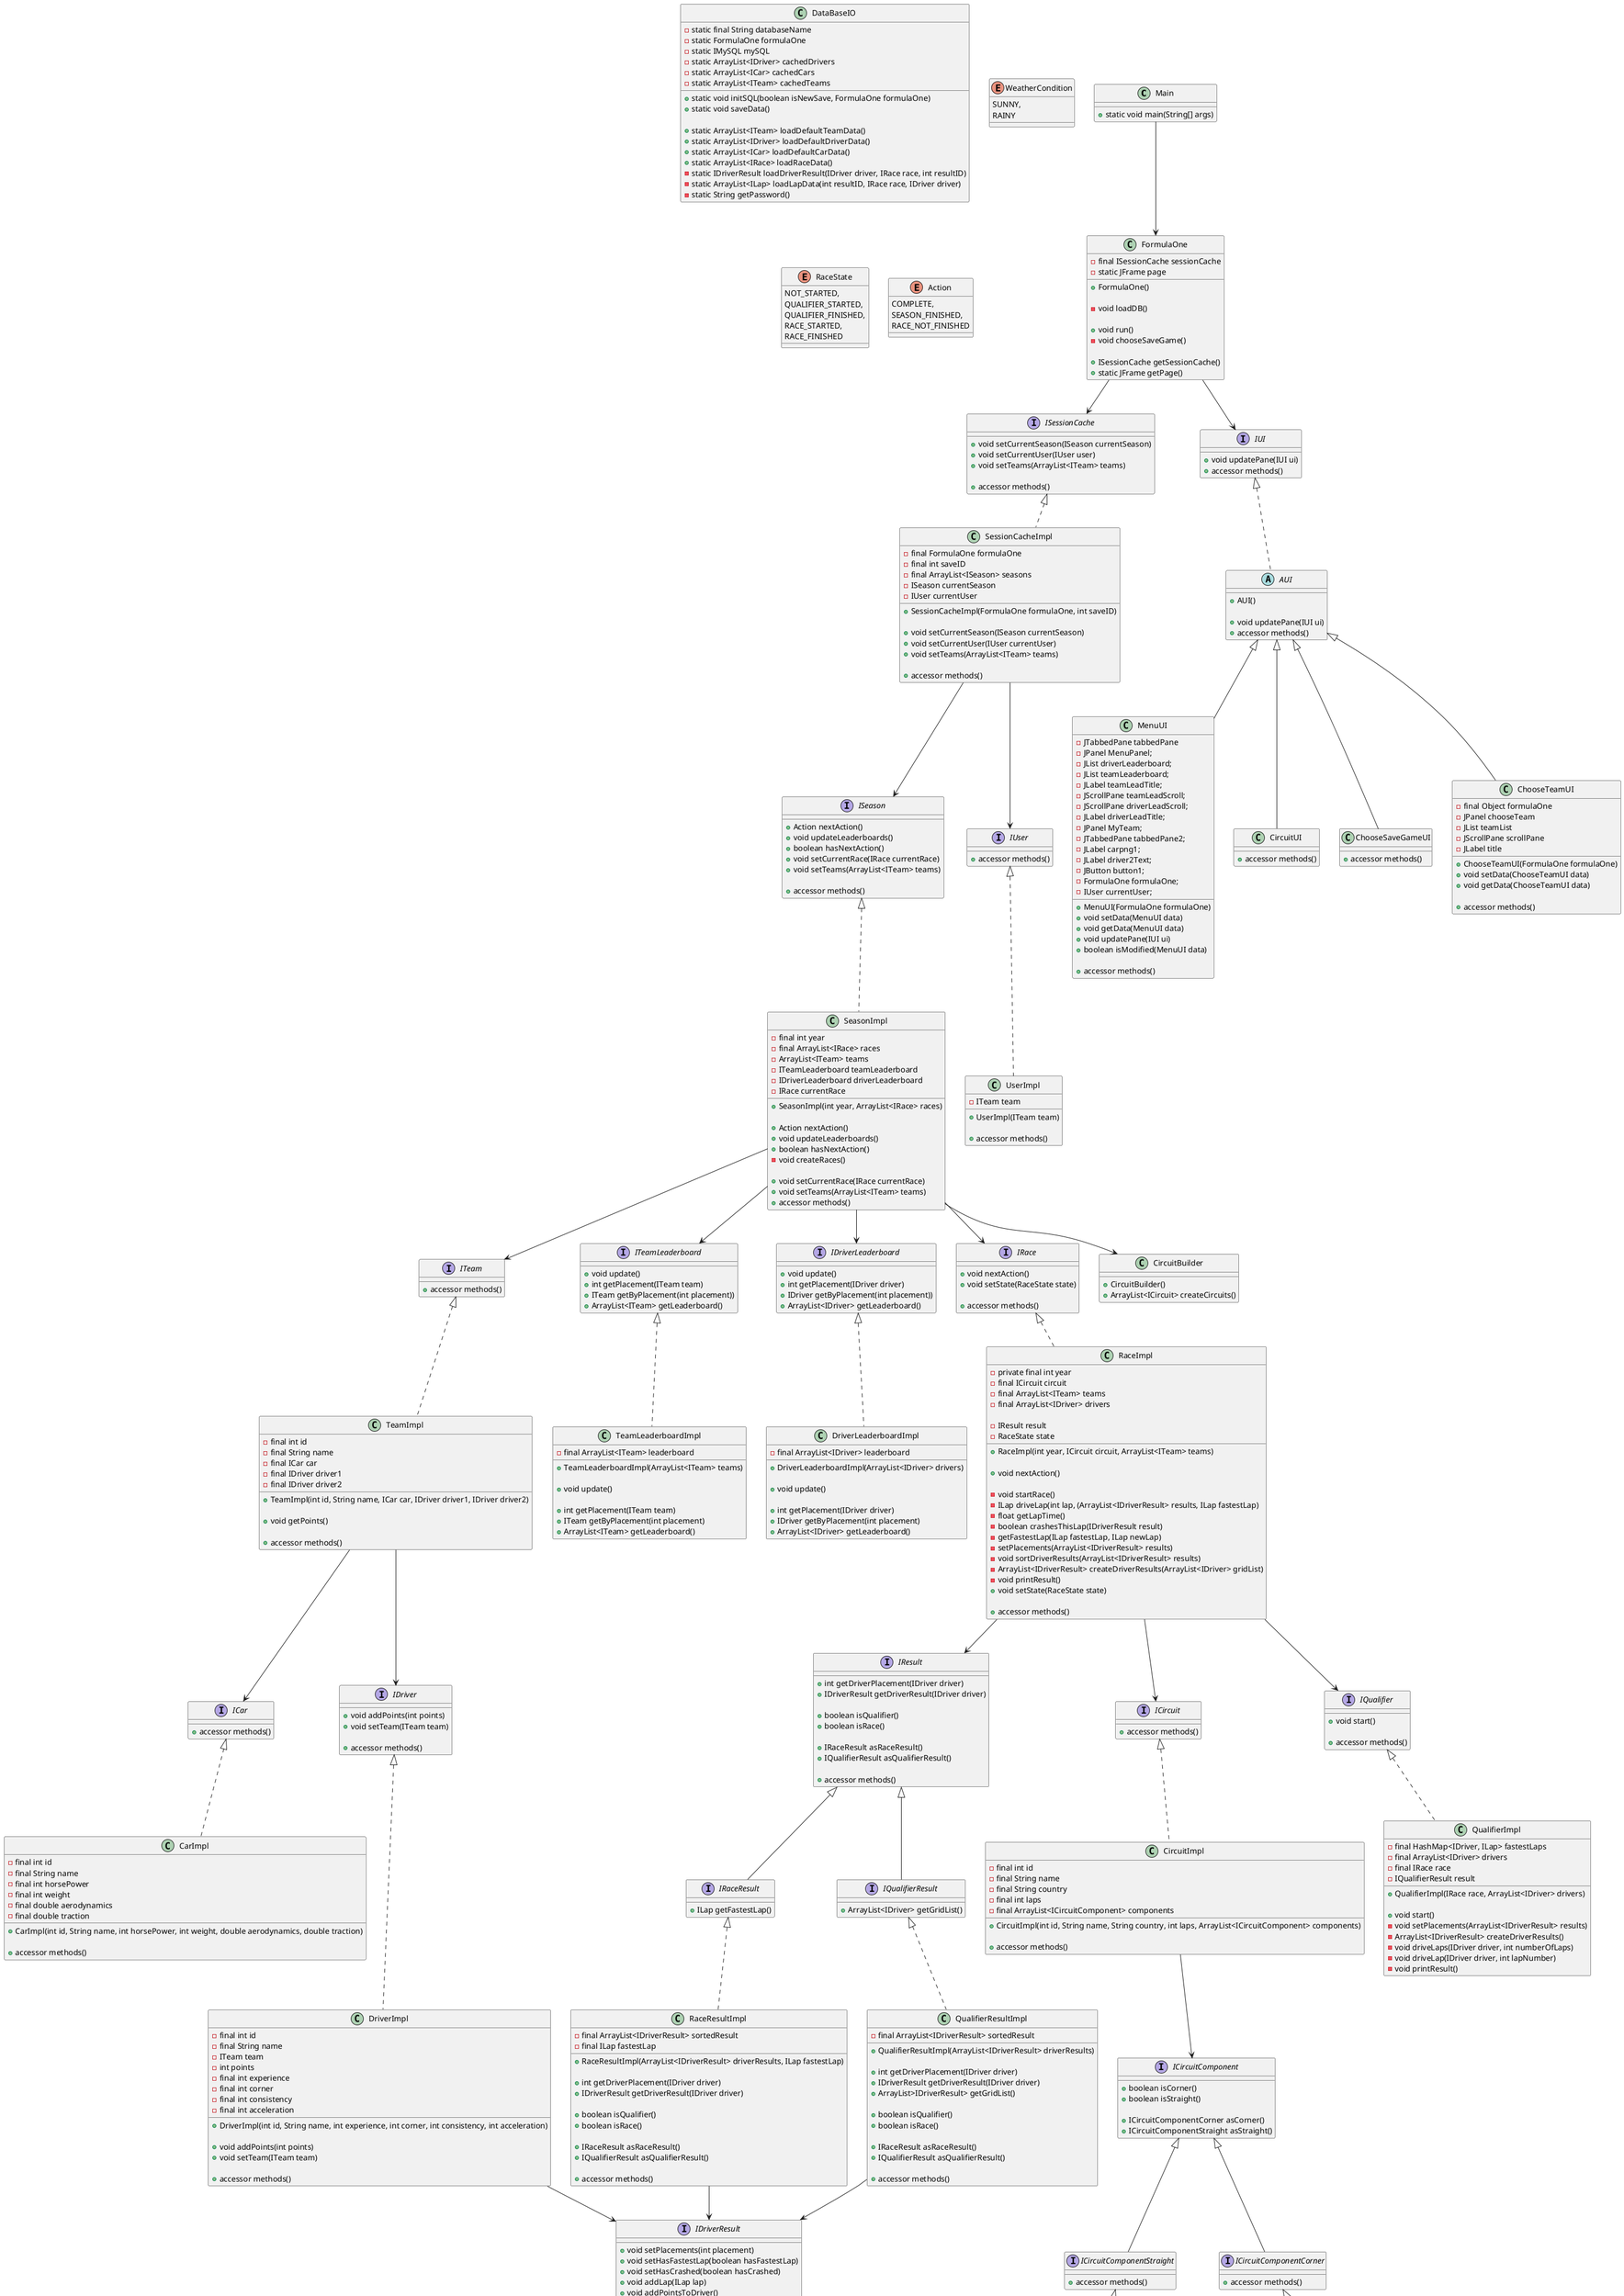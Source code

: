 @startuml

' ******************
' Classes
' ******************

class Main {
    + static void main(String[] args)
}

class FormulaOne {
    - final ISessionCache sessionCache
    - static JFrame page

    + FormulaOne()

    - void loadDB()

    + void run()
    - void chooseSaveGame()

    + ISessionCache getSessionCache()
    + static JFrame getPage()
}

class SessionCacheImpl implements ISessionCache {
    - final FormulaOne formulaOne
    - final int saveID
    - final ArrayList<ISeason> seasons
    - ISeason currentSeason
    - IUser currentUser

    + SessionCacheImpl(FormulaOne formulaOne, int saveID)

    + void setCurrentSeason(ISeason currentSeason)
    + void setCurrentUser(IUser currentUser)
    + void setTeams(ArrayList<ITeam> teams)

    + accessor methods()
}

class SeasonImpl implements ISeason {
    - final int year
    - final ArrayList<IRace> races
    - ArrayList<ITeam> teams
    - ITeamLeaderboard teamLeaderboard
    - IDriverLeaderboard driverLeaderboard
    - IRace currentRace

    + SeasonImpl(int year, ArrayList<IRace> races)

    + Action nextAction()
    + void updateLeaderboards()
    + boolean hasNextAction()
    - void createRaces()

    + void setCurrentRace(IRace currentRace)
    + void setTeams(ArrayList<ITeam> teams)
    + accessor methods()
}

class TeamImpl implements ITeam {
    - final int id
    - final String name
    - final ICar car
    - final IDriver driver1
    - final IDriver driver2

    + TeamImpl(int id, String name, ICar car, IDriver driver1, IDriver driver2)

    + void getPoints()

    + accessor methods()
}

class DriverImpl implements IDriver {
    - final int id
    - final String name
    - ITeam team
    - int points
    - final int experience
    - final int corner
    - final int consistency
    - final int acceleration

    + DriverImpl(int id, String name, int experience, int corner, int consistency, int acceleration)

    + void addPoints(int points)
    + void setTeam(ITeam team)

    + accessor methods()
}

class CarImpl implements ICar {
    - final int id
    - final String name
    - final int horsePower
    - final int weight
    - final double aerodynamics
    - final double traction

    + CarImpl(int id, String name, int horsePower, int weight, double aerodynamics, double traction)

    + accessor methods()
}

class CircuitImpl implements ICircuit {
    - final int id
    - final String name
    - final String country
    - final int laps
    - final ArrayList<ICircuitComponent> components

    + CircuitImpl(int id, String name, String country, int laps, ArrayList<ICircuitComponent> components)

    + accessor methods()
}

class TeamLeaderboardImpl implements ITeamLeaderboard {
    - final ArrayList<ITeam> leaderboard

    + TeamLeaderboardImpl(ArrayList<ITeam> teams)

    + void update()

    + int getPlacement(ITeam team)
    + ITeam getByPlacement(int placement)
    + ArrayList<ITeam> getLeaderboard()
}

class DriverLeaderboardImpl implements IDriverLeaderboard {
    - final ArrayList<IDriver> leaderboard

    + DriverLeaderboardImpl(ArrayList<IDriver> drivers)

    + void update()

    + int getPlacement(IDriver driver)
    + IDriver getByPlacement(int placement)
    + ArrayList<IDriver> getLeaderboard()
}

class UserImpl implements IUser {
    - ITeam team

    + UserImpl(ITeam team)

    + accessor methods()
}

' ******************
' DataBase Classes
' ******************

class DataBaseIO {
    - static final String databaseName
    - static FormulaOne formulaOne
    - static IMySQL mySQL
    - static ArrayList<IDriver> cachedDrivers
    - static ArrayList<ICar> cachedCars
    - static ArrayList<ITeam> cachedTeams

    + static void initSQL(boolean isNewSave, FormulaOne formulaOne)
    + static void saveData()

    + static ArrayList<ITeam> loadDefaultTeamData()
    + static ArrayList<IDriver> loadDefaultDriverData()
    + static ArrayList<ICar> loadDefaultCarData()
    + static ArrayList<IRace> loadRaceData()
    - static IDriverResult loadDriverResult(IDriver driver, IRace race, int resultID)
    - static ArrayList<ILap> loadLapData(int resultID, IRace race, IDriver driver)
    - static String getPassword()
}

' ******************
' Race Classes
' ******************

class RaceImpl implements IRace {
    - private final int year
    - final ICircuit circuit
    - final ArrayList<ITeam> teams
    - final ArrayList<IDriver> drivers

    - IResult result
    - RaceState state

    + RaceImpl(int year, ICircuit circuit, ArrayList<ITeam> teams)

    + void nextAction()

    - void startRace()
    - ILap driveLap(int lap, (ArrayList<IDriverResult> results, ILap fastestLap)
    - float getLapTime()
    - boolean crashesThisLap(IDriverResult result)
    - getFastestLap(ILap fastestLap, ILap newLap)
    - setPlacements(ArrayList<IDriverResult> results)
    - void sortDriverResults(ArrayList<IDriverResult> results)
    - ArrayList<IDriverResult> createDriverResults(ArrayList<IDriver> gridList)
    - void printResult()
    + void setState(RaceState state)

    + accessor methods()
}

class RaceResultImpl implements IRaceResult {
    - final ArrayList<IDriverResult> sortedResult
    - final ILap fastestLap

    + RaceResultImpl(ArrayList<IDriverResult> driverResults, ILap fastestLap)

    + int getDriverPlacement(IDriver driver)
    + IDriverResult getDriverResult(IDriver driver)

    + boolean isQualifier()
    + boolean isRace()

    + IRaceResult asRaceResult()
    + IQualifierResult asQualifierResult()

    + accessor methods()
}

class QualifierImpl implements IQualifier {
    - final HashMap<IDriver, ILap> fastestLaps
    - final ArrayList<IDriver> drivers
    - final IRace race
    - IQualifierResult result

    + QualifierImpl(IRace race, ArrayList<IDriver> drivers)

    + void start()
    - void setPlacements(ArrayList<IDriverResult> results)
    - ArrayList<IDriverResult> createDriverResults()
    - void driveLaps(IDriver driver, int numberOfLaps)
    - void driveLap(IDriver driver, int lapNumber)
    - void printResult()



}

class QualifierResultImpl implements IQualifierResult {
    - final ArrayList<IDriverResult> sortedResult

    + QualifierResultImpl(ArrayList<IDriverResult> driverResults)

    + int getDriverPlacement(IDriver driver)
    + IDriverResult getDriverResult(IDriver driver)
    + ArrayList>IDriverResult> getGridList()

    + boolean isQualifier()
    + boolean isRace()

    + IRaceResult asRaceResult()
    + IQualifierResult asQualifierResult()

    + accessor methods()
}

class DriverResultImpl implements IDriverResult {
    - final IRace race
    - final IDriver driver
    - final ArrayList<ILap> laps
    - final boolean isRace
    - float time
    - boolean hasCrashed

    - int placement
    - int points
    - boolean hasFastestLap

    + DriverResultImpl(IRace race, IDriver driver, ArrayList<Ilap> laps, boolean isRace)

    + void setPlacement(int placement)
    + void setHasFastestLap(boolean hasFastestLap)
    + void setHasCrashed(boolean hasCrashed)
    + void addLap(ILap lap)
    + void addPointsToDriver(int points)


    + accessor methods()
}

class LapImpl implements ILap {
    - final IRace race
    - final IDriver driver
    - final int lapNumber
    - final float time

    + Lap(IRace race, IDriver driver, int lapNumber, float time)

    + accessor methods()
}

' ******************
' Circuit Classes
' ******************

class CircuitComponentCornerImpl implements ICircuitComponentCorner {
    - final int radius
    - final int angle
    - final Direction from
    - final Direction to

    + CircuitComponentCornerImpl(int radius, int angle, Direction from, Direction to)

    + accessor methods()
}

class CircuitComponentStraightImpl implements ICircuitComponentStraight {
    - final int length
    - final Direction from
    - final Direction to

    + CircuitComponentStraightImpl(int length, Direction from, Direction to)

    + accessor methods()
}

class CircuitBuilder {

  + CircuitBuilder()
  + ArrayList<ICircuit> createCircuits()
  }


' ******************
' UI Classes
' ******************

class ChooseSaveGameUI extends AUI {
    + accessor methods()
}

class ChooseTeamUI extends AUI {
    - final Object formulaOne
    - JPanel chooseTeam
    - JList teamList
    - JScrollPane scrollPane
    - JLabel title

    + ChooseTeamUI(FormulaOne formulaOne)
    + void setData(ChooseTeamUI data)
    + void getData(ChooseTeamUI data)

    + accessor methods()
}

class MenuUI extends AUI {
    - JTabbedPane tabbedPane
    - JPanel MenuPanel;
    - JList driverLeaderboard;
    - JList teamLeaderboard;
    - JLabel teamLeadTitle;
    - JScrollPane teamLeadScroll;
    - JScrollPane driverLeadScroll;
    - JLabel driverLeadTitle;
    - JPanel MyTeam;
    - JTabbedPane tabbedPane2;
    - JLabel carpng1;
    - JLabel driver2Text;
    - JButton button1;
    - FormulaOne formulaOne;
    - IUser currentUser;

    + MenuUI(FormulaOne formulaOne)
    + void setData(MenuUI data)
    + void getData(MenuUI data)
    + void updatePane(IUI ui)
    + boolean isModified(MenuUI data)

    +accessor methods()
}

class CircuitUI extends AUI {
    + accessor methods()
}

' ******************
' Abstract Classes
' ******************

abstract class AUI implements IUI {
    + AUI()

    + void updatePane(IUI ui)
    + accessor methods()
}

' ******************
' Interfaces
' ******************

interface ITeam {
    + accessor methods()
}

interface IDriver {
    + void addPoints(int points)
    + void setTeam(ITeam team)

    + accessor methods()
}

interface ICar {
    + accessor methods()
}

interface IUser {
    + accessor methods()
}

interface ISessionCache {
    + void setCurrentSeason(ISeason currentSeason)
    + void setCurrentUser(IUser user)
    + void setTeams(ArrayList<ITeam> teams)

    + accessor methods()
}

interface ISeason {
    + Action nextAction()
    + void updateLeaderboards()
    + boolean hasNextAction()
    + void setCurrentRace(IRace currentRace)
    + void setTeams(ArrayList<ITeam> teams)

    + accessor methods()
}

interface IRace {
    + void nextAction()
    + void setState(RaceState state)

    + accessor methods()
}

interface ICircuit {
    + accessor methods()
}

interface ICircuitComponent {
    + boolean isCorner()
    + boolean isStraight()

    + ICircuitComponentCorner asCorner()
    + ICircuitComponentStraight asStraight()
}

interface ICircuitComponentCorner extends ICircuitComponent {
    + accessor methods()
}

interface ICircuitComponentStraight extends ICircuitComponent {
    + accessor methods()
}

interface IResult {
    + int getDriverPlacement(IDriver driver)
    + IDriverResult getDriverResult(IDriver driver)

    + boolean isQualifier()
    + boolean isRace()

    + IRaceResult asRaceResult()
    + IQualifierResult asQualifierResult()

    + accessor methods()
}

interface IRaceResult extends IResult {
    + ILap getFastestLap()
}

interface IQualifier {
    + void start()

    + accessor methods()
}

interface IQualifierResult extends IResult {
    + ArrayList<IDriver> getGridList()
}

interface IDriverResult {
    + void setPlacements(int placement)
    + void setHasFastestLap(boolean hasFastestLap)
    + void setHasCrashed(boolean hasCrashed)
    + void addLap(ILap lap)
    + void addPointsToDriver()

    + accessor methods()
}

interface ILap {
    + accessor methods()
}

interface IDriverLeaderboard {
    + void update()
    + int getPlacement(IDriver driver)
    + IDriver getByPlacement(int placement))
    + ArrayList<IDriver> getLeaderboard()
}

interface ITeamLeaderboard {
    + void update()
    + int getPlacement(ITeam team)
    + ITeam getByPlacement(int placement))
    + ArrayList<ITeam> getLeaderboard()
}

interface IUI {
    + void updatePane(IUI ui)
    + accessor methods()

}

' ******************
' Enums
' ******************

enum WeatherCondition {
    SUNNY,
    RAINY
}

enum RaceState {
    NOT_STARTED,
    QUALIFIER_STARTED,
    QUALIFIER_FINISHED,
    RACE_STARTED,
    RACE_FINISHED
}

enum Action {
    COMPLETE,
    SEASON_FINISHED,
    RACE_NOT_FINISHED
}

' ******************
' Relations
' ******************

Main --> FormulaOne

FormulaOne --> ISessionCache
FormulaOne --> IUI

SessionCacheImpl --> ISeason
SessionCacheImpl --> IUser

SeasonImpl --> ITeam
SeasonImpl --> IRace
SeasonImpl --> ITeamLeaderboard
SeasonImpl --> IDriverLeaderboard
SeasonImpl --> CircuitBuilder

RaceImpl --> ICircuit
RaceImpl --> IResult
RaceImpl --> IQualifier
RaceResultImpl --> IDriverResult
QualifierResultImpl --> IDriverResult
DriverImpl --> IDriverResult

DriverResultImpl --> ILap

TeamImpl --> ICar
TeamImpl --> IDriver

CircuitImpl --> ICircuitComponent

@enduml